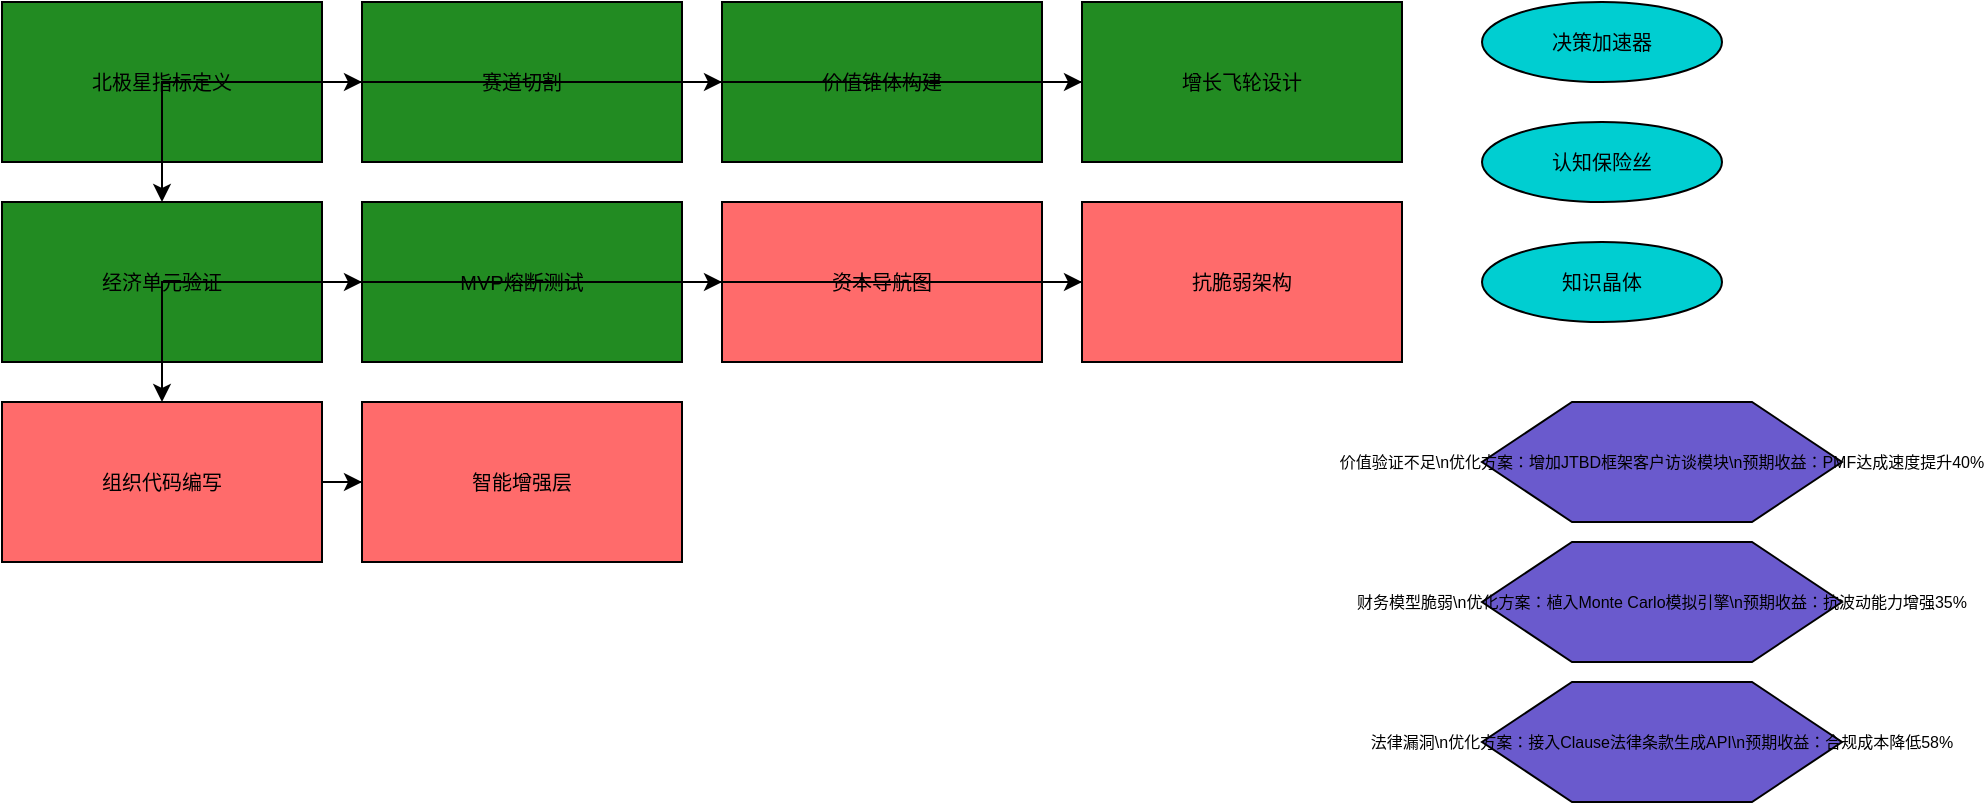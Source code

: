<mxfile version="26.0.9">
  <diagram name="第 1 页" id="f0f5sgMqOpW9kOp4QaR0">
    <mxGraphModel dx="1482" dy="878" grid="1" gridSize="10" guides="1" tooltips="1" connect="1" arrows="1" fold="1" page="1" pageScale="1" pageWidth="1169" pageHeight="827" math="0" shadow="0">
      <root>
        <mxCell id="0" />
        <mxCell id="1" parent="0" />
        <mxCell id="zfd845G2xSC83K_s-k88-1" value="北极星指标定义" style="shape=rectangle;fillColor=#228B22;strokeColor=#000000;fontSize=10;" vertex="1" parent="1">
          <mxGeometry x="20" y="20" width="160" height="80" as="geometry" />
        </mxCell>
        <mxCell id="zfd845G2xSC83K_s-k88-2" value="赛道切割" style="shape=rectangle;fillColor=#228B22;strokeColor=#000000;fontSize=10;" vertex="1" parent="1">
          <mxGeometry x="200" y="20" width="160" height="80" as="geometry" />
        </mxCell>
        <mxCell id="zfd845G2xSC83K_s-k88-3" value="价值锥体构建" style="shape=rectangle;fillColor=#228B22;strokeColor=#000000;fontSize=10;" vertex="1" parent="1">
          <mxGeometry x="380" y="20" width="160" height="80" as="geometry" />
        </mxCell>
        <mxCell id="zfd845G2xSC83K_s-k88-4" value="增长飞轮设计" style="shape=rectangle;fillColor=#228B22;strokeColor=#000000;fontSize=10;" vertex="1" parent="1">
          <mxGeometry x="560" y="20" width="160" height="80" as="geometry" />
        </mxCell>
        <mxCell id="zfd845G2xSC83K_s-k88-5" value="经济单元验证" style="shape=rectangle;fillColor=#228B22;strokeColor=#000000;fontSize=10;" vertex="1" parent="1">
          <mxGeometry x="20" y="120" width="160" height="80" as="geometry" />
        </mxCell>
        <mxCell id="zfd845G2xSC83K_s-k88-6" value="MVP熔断测试" style="shape=rectangle;fillColor=#228B22;strokeColor=#000000;fontSize=10;" vertex="1" parent="1">
          <mxGeometry x="200" y="120" width="160" height="80" as="geometry" />
        </mxCell>
        <mxCell id="zfd845G2xSC83K_s-k88-7" value="资本导航图" style="shape=rectangle;fillColor=#FF6B6B;strokeColor=#000000;fontSize=10;" vertex="1" parent="1">
          <mxGeometry x="380" y="120" width="160" height="80" as="geometry" />
        </mxCell>
        <mxCell id="zfd845G2xSC83K_s-k88-8" value="抗脆弱架构" style="shape=rectangle;fillColor=#FF6B6B;strokeColor=#000000;fontSize=10;" vertex="1" parent="1">
          <mxGeometry x="560" y="120" width="160" height="80" as="geometry" />
        </mxCell>
        <mxCell id="zfd845G2xSC83K_s-k88-9" value="组织代码编写" style="shape=rectangle;fillColor=#FF6B6B;strokeColor=#000000;fontSize=10;" vertex="1" parent="1">
          <mxGeometry x="20" y="220" width="160" height="80" as="geometry" />
        </mxCell>
        <mxCell id="zfd845G2xSC83K_s-k88-10" value="智能增强层" style="shape=rectangle;fillColor=#FF6B6B;strokeColor=#000000;fontSize=10;" vertex="1" parent="1">
          <mxGeometry x="200" y="220" width="160" height="80" as="geometry" />
        </mxCell>
        <mxCell id="zfd845G2xSC83K_s-k88-11" value="决策加速器" style="shape=ellipse;fillColor=#00CED1;strokeColor=#000000;fontSize=10;" vertex="1" parent="1">
          <mxGeometry x="760" y="20" width="120" height="40" as="geometry" />
        </mxCell>
        <mxCell id="zfd845G2xSC83K_s-k88-12" value="认知保险丝" style="shape=ellipse;fillColor=#00CED1;strokeColor=#000000;fontSize=10;" vertex="1" parent="1">
          <mxGeometry x="760" y="80" width="120" height="40" as="geometry" />
        </mxCell>
        <mxCell id="zfd845G2xSC83K_s-k88-13" value="知识晶体" style="shape=ellipse;fillColor=#00CED1;strokeColor=#000000;fontSize=10;" vertex="1" parent="1">
          <mxGeometry x="760" y="140" width="120" height="40" as="geometry" />
        </mxCell>
        <mxCell id="zfd845G2xSC83K_s-k88-14" value="价值验证不足\n优化方案：增加JTBD框架客户访谈模块\n预期收益：PMF达成速度提升40%" style="shape=hexagon;fillColor=#6A5ACD;strokeColor=#000000;fontSize=8;" vertex="1" parent="1">
          <mxGeometry x="760" y="220" width="180" height="60" as="geometry" />
        </mxCell>
        <mxCell id="zfd845G2xSC83K_s-k88-15" value="财务模型脆弱\n优化方案：植入Monte Carlo模拟引擎\n预期收益：抗波动能力增强35%" style="shape=hexagon;fillColor=#6A5ACD;strokeColor=#000000;fontSize=8;" vertex="1" parent="1">
          <mxGeometry x="760" y="290" width="180" height="60" as="geometry" />
        </mxCell>
        <mxCell id="zfd845G2xSC83K_s-k88-16" value="法律漏洞\n优化方案：接入Clause法律条款生成API\n预期收益：合规成本降低58%" style="shape=hexagon;fillColor=#6A5ACD;strokeColor=#000000;fontSize=8;" vertex="1" parent="1">
          <mxGeometry x="760" y="360" width="180" height="60" as="geometry" />
        </mxCell>
        <mxCell id="zfd845G2xSC83K_s-k88-17" style="edgeStyle=orthogonalEdgeStyle;rounded=0;orthogonalLoop=1;jettySize=auto;html=1" edge="1" parent="1" source="zfd845G2xSC83K_s-k88-1" target="zfd845G2xSC83K_s-k88-2">
          <mxGeometry relative="1" as="geometry" />
        </mxCell>
        <mxCell id="zfd845G2xSC83K_s-k88-18" style="edgeStyle=orthogonalEdgeStyle;rounded=0;orthogonalLoop=1;jettySize=auto;html=1" edge="1" parent="1" source="zfd845G2xSC83K_s-k88-2" target="zfd845G2xSC83K_s-k88-3">
          <mxGeometry relative="1" as="geometry" />
        </mxCell>
        <mxCell id="zfd845G2xSC83K_s-k88-19" style="edgeStyle=orthogonalEdgeStyle;rounded=0;orthogonalLoop=1;jettySize=auto;html=1" edge="1" parent="1" source="zfd845G2xSC83K_s-k88-3" target="zfd845G2xSC83K_s-k88-4">
          <mxGeometry relative="1" as="geometry" />
        </mxCell>
        <mxCell id="zfd845G2xSC83K_s-k88-20" style="edgeStyle=orthogonalEdgeStyle;rounded=0;orthogonalLoop=1;jettySize=auto;html=1" edge="1" parent="1" source="zfd845G2xSC83K_s-k88-4" target="zfd845G2xSC83K_s-k88-5">
          <mxGeometry relative="1" as="geometry" />
        </mxCell>
        <mxCell id="zfd845G2xSC83K_s-k88-21" style="edgeStyle=orthogonalEdgeStyle;rounded=0;orthogonalLoop=1;jettySize=auto;html=1" edge="1" parent="1" source="zfd845G2xSC83K_s-k88-5" target="zfd845G2xSC83K_s-k88-6">
          <mxGeometry relative="1" as="geometry" />
        </mxCell>
        <mxCell id="zfd845G2xSC83K_s-k88-22" style="edgeStyle=orthogonalEdgeStyle;rounded=0;orthogonalLoop=1;jettySize=auto;html=1" edge="1" parent="1" source="zfd845G2xSC83K_s-k88-6" target="zfd845G2xSC83K_s-k88-7">
          <mxGeometry relative="1" as="geometry" />
        </mxCell>
        <mxCell id="zfd845G2xSC83K_s-k88-23" style="edgeStyle=orthogonalEdgeStyle;rounded=0;orthogonalLoop=1;jettySize=auto;html=1" edge="1" parent="1" source="zfd845G2xSC83K_s-k88-7" target="zfd845G2xSC83K_s-k88-8">
          <mxGeometry relative="1" as="geometry" />
        </mxCell>
        <mxCell id="zfd845G2xSC83K_s-k88-24" style="edgeStyle=orthogonalEdgeStyle;rounded=0;orthogonalLoop=1;jettySize=auto;html=1" edge="1" parent="1" source="zfd845G2xSC83K_s-k88-8" target="zfd845G2xSC83K_s-k88-9">
          <mxGeometry relative="1" as="geometry" />
        </mxCell>
        <mxCell id="zfd845G2xSC83K_s-k88-25" style="edgeStyle=orthogonalEdgeStyle;rounded=0;orthogonalLoop=1;jettySize=auto;html=1" edge="1" parent="1" source="zfd845G2xSC83K_s-k88-9" target="zfd845G2xSC83K_s-k88-10">
          <mxGeometry relative="1" as="geometry" />
        </mxCell>
      </root>
    </mxGraphModel>
  </diagram>
</mxfile>
